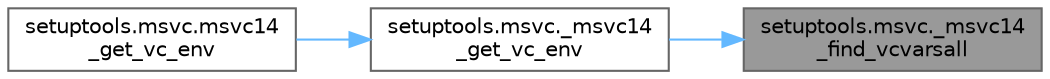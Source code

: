 digraph "setuptools.msvc._msvc14_find_vcvarsall"
{
 // LATEX_PDF_SIZE
  bgcolor="transparent";
  edge [fontname=Helvetica,fontsize=10,labelfontname=Helvetica,labelfontsize=10];
  node [fontname=Helvetica,fontsize=10,shape=box,height=0.2,width=0.4];
  rankdir="RL";
  Node1 [id="Node000001",label="setuptools.msvc._msvc14\l_find_vcvarsall",height=0.2,width=0.4,color="gray40", fillcolor="grey60", style="filled", fontcolor="black",tooltip=" "];
  Node1 -> Node2 [id="edge1_Node000001_Node000002",dir="back",color="steelblue1",style="solid",tooltip=" "];
  Node2 [id="Node000002",label="setuptools.msvc._msvc14\l_get_vc_env",height=0.2,width=0.4,color="grey40", fillcolor="white", style="filled",URL="$namespacesetuptools_1_1msvc.html#af20a735b84a2d1e635795d53ef458fbb",tooltip=" "];
  Node2 -> Node3 [id="edge2_Node000002_Node000003",dir="back",color="steelblue1",style="solid",tooltip=" "];
  Node3 [id="Node000003",label="setuptools.msvc.msvc14\l_get_vc_env",height=0.2,width=0.4,color="grey40", fillcolor="white", style="filled",URL="$namespacesetuptools_1_1msvc.html#aa31086ceb4cd37ce2f31538985038347",tooltip=" "];
}
